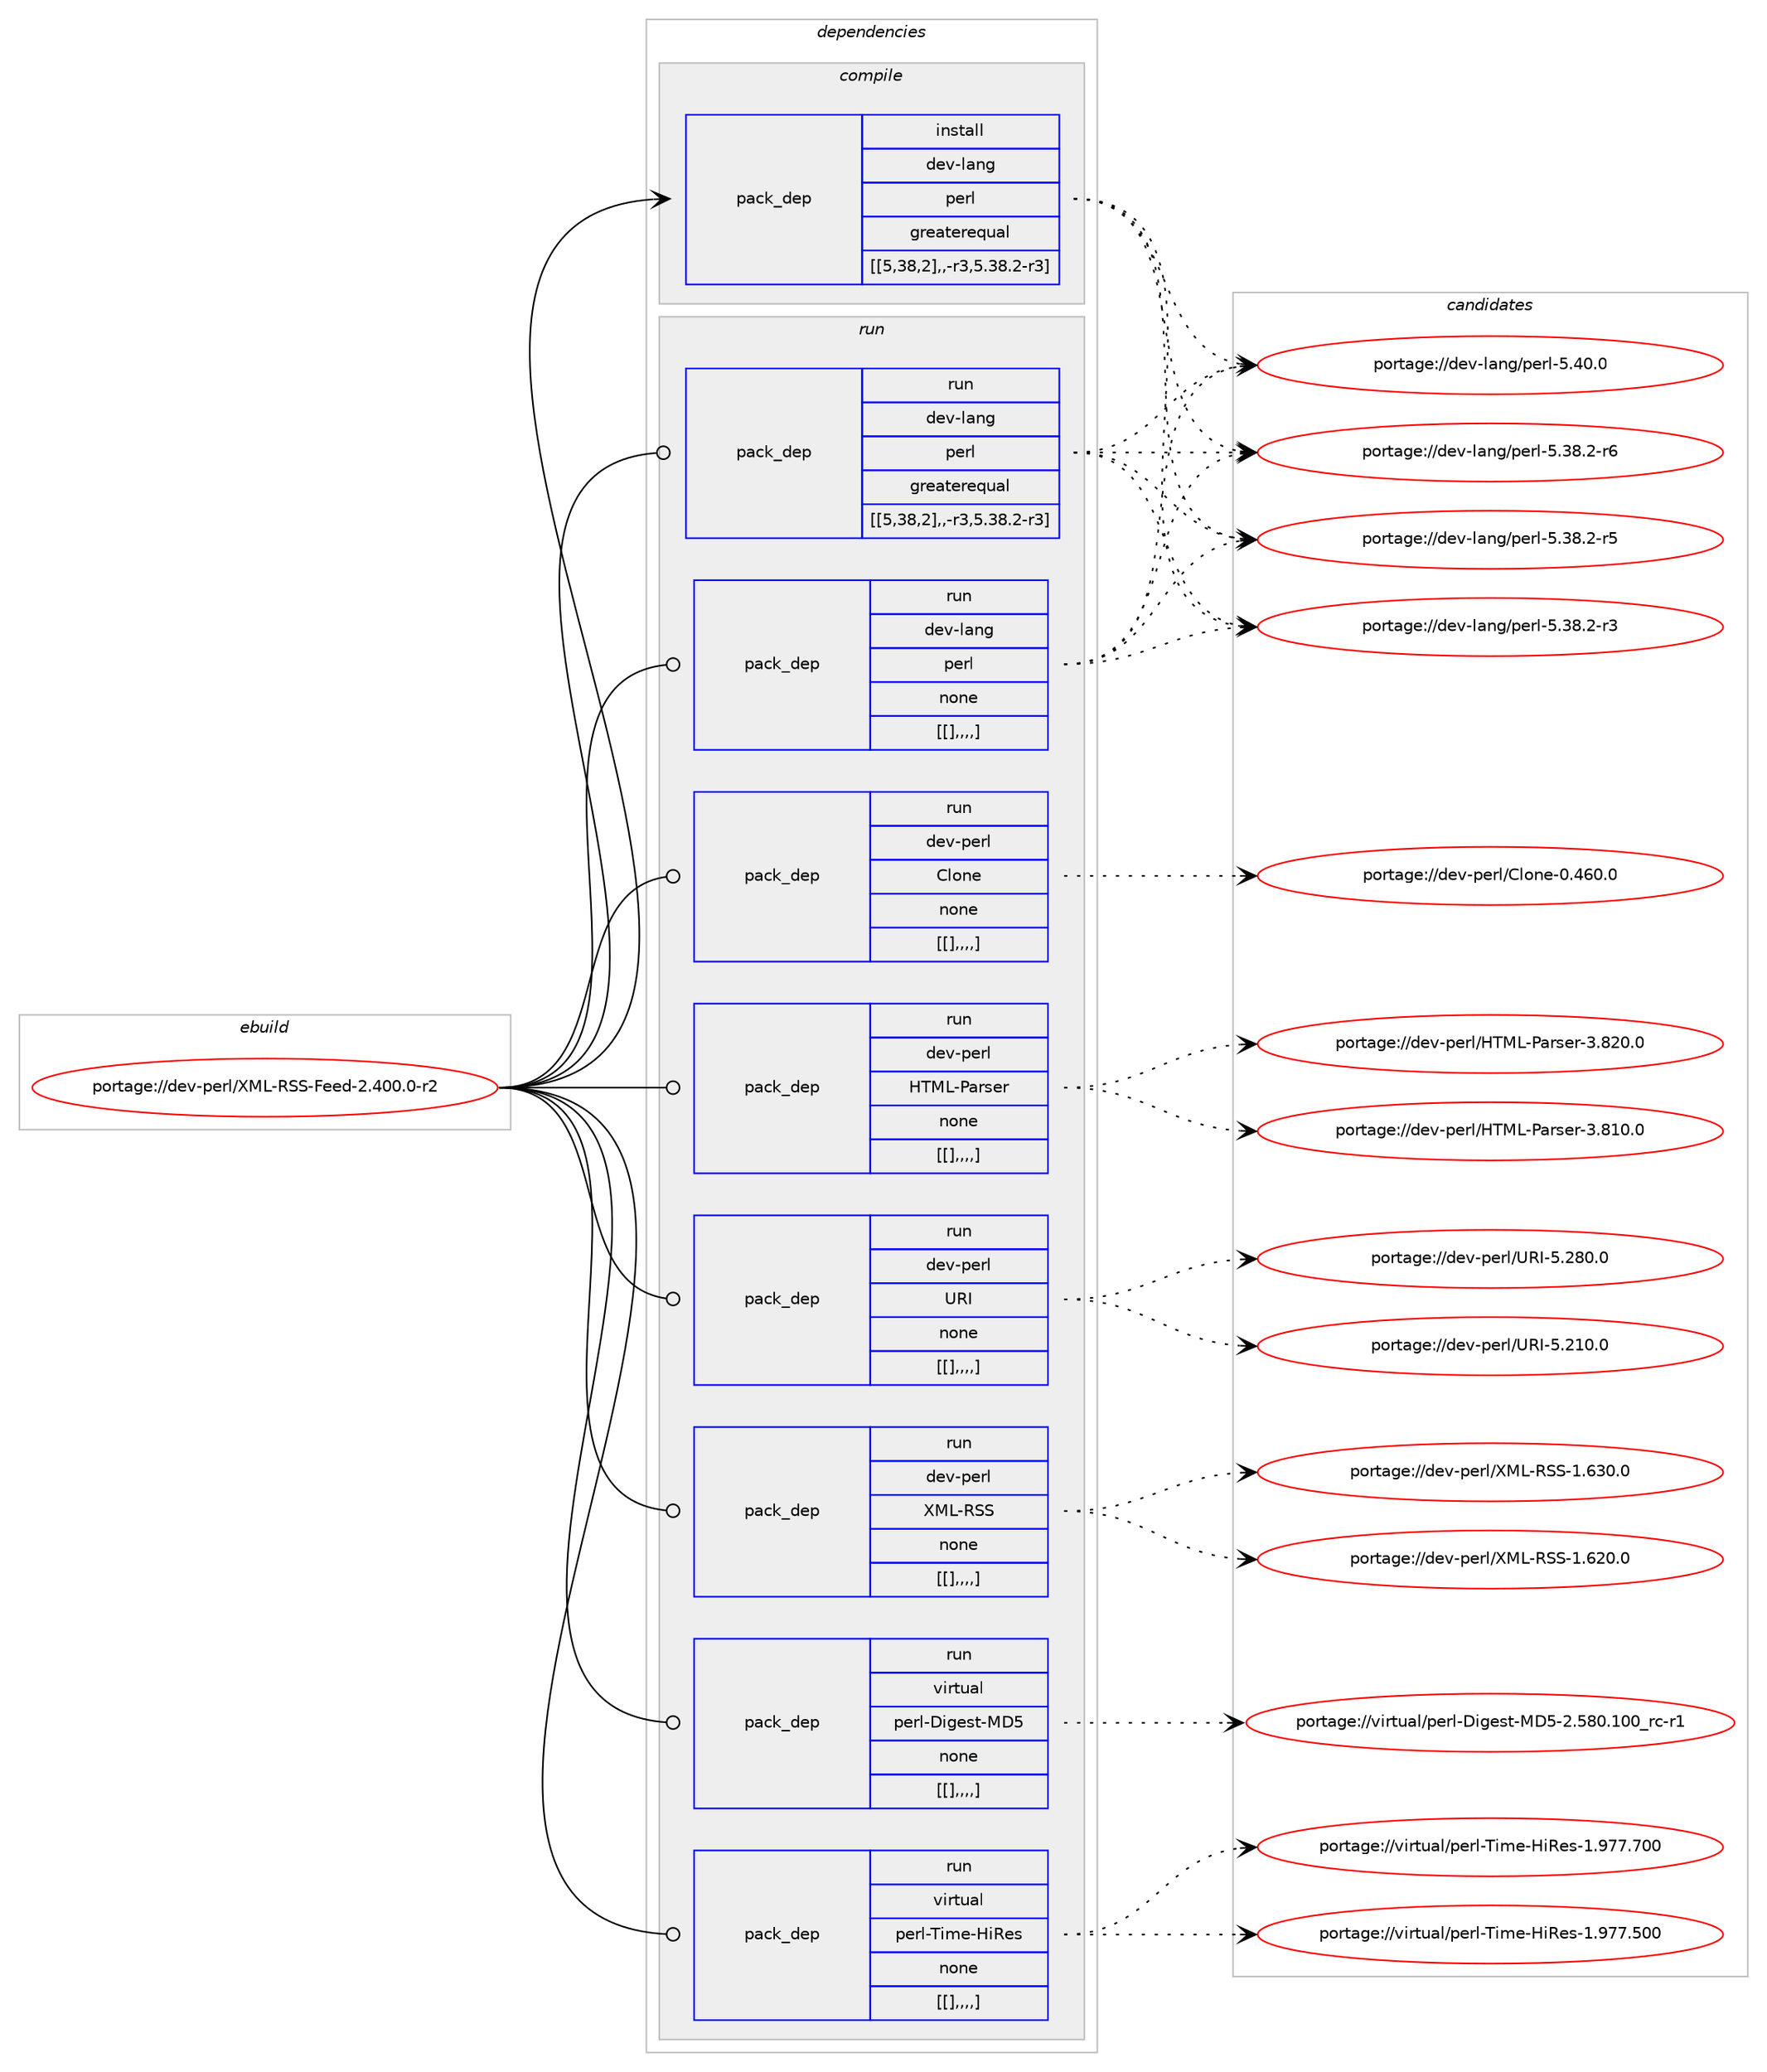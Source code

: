 digraph prolog {

# *************
# Graph options
# *************

newrank=true;
concentrate=true;
compound=true;
graph [rankdir=LR,fontname=Helvetica,fontsize=10,ranksep=1.5];#, ranksep=2.5, nodesep=0.2];
edge  [arrowhead=vee];
node  [fontname=Helvetica,fontsize=10];

# **********
# The ebuild
# **********

subgraph cluster_leftcol {
color=gray;
label=<<i>ebuild</i>>;
id [label="portage://dev-perl/XML-RSS-Feed-2.400.0-r2", color=red, width=4, href="../dev-perl/XML-RSS-Feed-2.400.0-r2.svg"];
}

# ****************
# The dependencies
# ****************

subgraph cluster_midcol {
color=gray;
label=<<i>dependencies</i>>;
subgraph cluster_compile {
fillcolor="#eeeeee";
style=filled;
label=<<i>compile</i>>;
subgraph pack108138 {
dependency139927 [label=<<TABLE BORDER="0" CELLBORDER="1" CELLSPACING="0" CELLPADDING="4" WIDTH="220"><TR><TD ROWSPAN="6" CELLPADDING="30">pack_dep</TD></TR><TR><TD WIDTH="110">install</TD></TR><TR><TD>dev-lang</TD></TR><TR><TD>perl</TD></TR><TR><TD>greaterequal</TD></TR><TR><TD>[[5,38,2],,-r3,5.38.2-r3]</TD></TR></TABLE>>, shape=none, color=blue];
}
id:e -> dependency139927:w [weight=20,style="solid",arrowhead="vee"];
}
subgraph cluster_compileandrun {
fillcolor="#eeeeee";
style=filled;
label=<<i>compile and run</i>>;
}
subgraph cluster_run {
fillcolor="#eeeeee";
style=filled;
label=<<i>run</i>>;
subgraph pack108139 {
dependency139928 [label=<<TABLE BORDER="0" CELLBORDER="1" CELLSPACING="0" CELLPADDING="4" WIDTH="220"><TR><TD ROWSPAN="6" CELLPADDING="30">pack_dep</TD></TR><TR><TD WIDTH="110">run</TD></TR><TR><TD>dev-lang</TD></TR><TR><TD>perl</TD></TR><TR><TD>greaterequal</TD></TR><TR><TD>[[5,38,2],,-r3,5.38.2-r3]</TD></TR></TABLE>>, shape=none, color=blue];
}
id:e -> dependency139928:w [weight=20,style="solid",arrowhead="odot"];
subgraph pack108140 {
dependency139929 [label=<<TABLE BORDER="0" CELLBORDER="1" CELLSPACING="0" CELLPADDING="4" WIDTH="220"><TR><TD ROWSPAN="6" CELLPADDING="30">pack_dep</TD></TR><TR><TD WIDTH="110">run</TD></TR><TR><TD>dev-lang</TD></TR><TR><TD>perl</TD></TR><TR><TD>none</TD></TR><TR><TD>[[],,,,]</TD></TR></TABLE>>, shape=none, color=blue];
}
id:e -> dependency139929:w [weight=20,style="solid",arrowhead="odot"];
subgraph pack108141 {
dependency139930 [label=<<TABLE BORDER="0" CELLBORDER="1" CELLSPACING="0" CELLPADDING="4" WIDTH="220"><TR><TD ROWSPAN="6" CELLPADDING="30">pack_dep</TD></TR><TR><TD WIDTH="110">run</TD></TR><TR><TD>dev-perl</TD></TR><TR><TD>Clone</TD></TR><TR><TD>none</TD></TR><TR><TD>[[],,,,]</TD></TR></TABLE>>, shape=none, color=blue];
}
id:e -> dependency139930:w [weight=20,style="solid",arrowhead="odot"];
subgraph pack108142 {
dependency139931 [label=<<TABLE BORDER="0" CELLBORDER="1" CELLSPACING="0" CELLPADDING="4" WIDTH="220"><TR><TD ROWSPAN="6" CELLPADDING="30">pack_dep</TD></TR><TR><TD WIDTH="110">run</TD></TR><TR><TD>dev-perl</TD></TR><TR><TD>HTML-Parser</TD></TR><TR><TD>none</TD></TR><TR><TD>[[],,,,]</TD></TR></TABLE>>, shape=none, color=blue];
}
id:e -> dependency139931:w [weight=20,style="solid",arrowhead="odot"];
subgraph pack108143 {
dependency139932 [label=<<TABLE BORDER="0" CELLBORDER="1" CELLSPACING="0" CELLPADDING="4" WIDTH="220"><TR><TD ROWSPAN="6" CELLPADDING="30">pack_dep</TD></TR><TR><TD WIDTH="110">run</TD></TR><TR><TD>dev-perl</TD></TR><TR><TD>URI</TD></TR><TR><TD>none</TD></TR><TR><TD>[[],,,,]</TD></TR></TABLE>>, shape=none, color=blue];
}
id:e -> dependency139932:w [weight=20,style="solid",arrowhead="odot"];
subgraph pack108144 {
dependency139933 [label=<<TABLE BORDER="0" CELLBORDER="1" CELLSPACING="0" CELLPADDING="4" WIDTH="220"><TR><TD ROWSPAN="6" CELLPADDING="30">pack_dep</TD></TR><TR><TD WIDTH="110">run</TD></TR><TR><TD>dev-perl</TD></TR><TR><TD>XML-RSS</TD></TR><TR><TD>none</TD></TR><TR><TD>[[],,,,]</TD></TR></TABLE>>, shape=none, color=blue];
}
id:e -> dependency139933:w [weight=20,style="solid",arrowhead="odot"];
subgraph pack108145 {
dependency139934 [label=<<TABLE BORDER="0" CELLBORDER="1" CELLSPACING="0" CELLPADDING="4" WIDTH="220"><TR><TD ROWSPAN="6" CELLPADDING="30">pack_dep</TD></TR><TR><TD WIDTH="110">run</TD></TR><TR><TD>virtual</TD></TR><TR><TD>perl-Digest-MD5</TD></TR><TR><TD>none</TD></TR><TR><TD>[[],,,,]</TD></TR></TABLE>>, shape=none, color=blue];
}
id:e -> dependency139934:w [weight=20,style="solid",arrowhead="odot"];
subgraph pack108146 {
dependency139935 [label=<<TABLE BORDER="0" CELLBORDER="1" CELLSPACING="0" CELLPADDING="4" WIDTH="220"><TR><TD ROWSPAN="6" CELLPADDING="30">pack_dep</TD></TR><TR><TD WIDTH="110">run</TD></TR><TR><TD>virtual</TD></TR><TR><TD>perl-Time-HiRes</TD></TR><TR><TD>none</TD></TR><TR><TD>[[],,,,]</TD></TR></TABLE>>, shape=none, color=blue];
}
id:e -> dependency139935:w [weight=20,style="solid",arrowhead="odot"];
}
}

# **************
# The candidates
# **************

subgraph cluster_choices {
rank=same;
color=gray;
label=<<i>candidates</i>>;

subgraph choice108138 {
color=black;
nodesep=1;
choice10010111845108971101034711210111410845534652484648 [label="portage://dev-lang/perl-5.40.0", color=red, width=4,href="../dev-lang/perl-5.40.0.svg"];
choice100101118451089711010347112101114108455346515646504511454 [label="portage://dev-lang/perl-5.38.2-r6", color=red, width=4,href="../dev-lang/perl-5.38.2-r6.svg"];
choice100101118451089711010347112101114108455346515646504511453 [label="portage://dev-lang/perl-5.38.2-r5", color=red, width=4,href="../dev-lang/perl-5.38.2-r5.svg"];
choice100101118451089711010347112101114108455346515646504511451 [label="portage://dev-lang/perl-5.38.2-r3", color=red, width=4,href="../dev-lang/perl-5.38.2-r3.svg"];
dependency139927:e -> choice10010111845108971101034711210111410845534652484648:w [style=dotted,weight="100"];
dependency139927:e -> choice100101118451089711010347112101114108455346515646504511454:w [style=dotted,weight="100"];
dependency139927:e -> choice100101118451089711010347112101114108455346515646504511453:w [style=dotted,weight="100"];
dependency139927:e -> choice100101118451089711010347112101114108455346515646504511451:w [style=dotted,weight="100"];
}
subgraph choice108139 {
color=black;
nodesep=1;
choice10010111845108971101034711210111410845534652484648 [label="portage://dev-lang/perl-5.40.0", color=red, width=4,href="../dev-lang/perl-5.40.0.svg"];
choice100101118451089711010347112101114108455346515646504511454 [label="portage://dev-lang/perl-5.38.2-r6", color=red, width=4,href="../dev-lang/perl-5.38.2-r6.svg"];
choice100101118451089711010347112101114108455346515646504511453 [label="portage://dev-lang/perl-5.38.2-r5", color=red, width=4,href="../dev-lang/perl-5.38.2-r5.svg"];
choice100101118451089711010347112101114108455346515646504511451 [label="portage://dev-lang/perl-5.38.2-r3", color=red, width=4,href="../dev-lang/perl-5.38.2-r3.svg"];
dependency139928:e -> choice10010111845108971101034711210111410845534652484648:w [style=dotted,weight="100"];
dependency139928:e -> choice100101118451089711010347112101114108455346515646504511454:w [style=dotted,weight="100"];
dependency139928:e -> choice100101118451089711010347112101114108455346515646504511453:w [style=dotted,weight="100"];
dependency139928:e -> choice100101118451089711010347112101114108455346515646504511451:w [style=dotted,weight="100"];
}
subgraph choice108140 {
color=black;
nodesep=1;
choice10010111845108971101034711210111410845534652484648 [label="portage://dev-lang/perl-5.40.0", color=red, width=4,href="../dev-lang/perl-5.40.0.svg"];
choice100101118451089711010347112101114108455346515646504511454 [label="portage://dev-lang/perl-5.38.2-r6", color=red, width=4,href="../dev-lang/perl-5.38.2-r6.svg"];
choice100101118451089711010347112101114108455346515646504511453 [label="portage://dev-lang/perl-5.38.2-r5", color=red, width=4,href="../dev-lang/perl-5.38.2-r5.svg"];
choice100101118451089711010347112101114108455346515646504511451 [label="portage://dev-lang/perl-5.38.2-r3", color=red, width=4,href="../dev-lang/perl-5.38.2-r3.svg"];
dependency139929:e -> choice10010111845108971101034711210111410845534652484648:w [style=dotted,weight="100"];
dependency139929:e -> choice100101118451089711010347112101114108455346515646504511454:w [style=dotted,weight="100"];
dependency139929:e -> choice100101118451089711010347112101114108455346515646504511453:w [style=dotted,weight="100"];
dependency139929:e -> choice100101118451089711010347112101114108455346515646504511451:w [style=dotted,weight="100"];
}
subgraph choice108141 {
color=black;
nodesep=1;
choice1001011184511210111410847671081111101014548465254484648 [label="portage://dev-perl/Clone-0.460.0", color=red, width=4,href="../dev-perl/Clone-0.460.0.svg"];
dependency139930:e -> choice1001011184511210111410847671081111101014548465254484648:w [style=dotted,weight="100"];
}
subgraph choice108142 {
color=black;
nodesep=1;
choice1001011184511210111410847728477764580971141151011144551465650484648 [label="portage://dev-perl/HTML-Parser-3.820.0", color=red, width=4,href="../dev-perl/HTML-Parser-3.820.0.svg"];
choice1001011184511210111410847728477764580971141151011144551465649484648 [label="portage://dev-perl/HTML-Parser-3.810.0", color=red, width=4,href="../dev-perl/HTML-Parser-3.810.0.svg"];
dependency139931:e -> choice1001011184511210111410847728477764580971141151011144551465650484648:w [style=dotted,weight="100"];
dependency139931:e -> choice1001011184511210111410847728477764580971141151011144551465649484648:w [style=dotted,weight="100"];
}
subgraph choice108143 {
color=black;
nodesep=1;
choice10010111845112101114108478582734553465056484648 [label="portage://dev-perl/URI-5.280.0", color=red, width=4,href="../dev-perl/URI-5.280.0.svg"];
choice10010111845112101114108478582734553465049484648 [label="portage://dev-perl/URI-5.210.0", color=red, width=4,href="../dev-perl/URI-5.210.0.svg"];
dependency139932:e -> choice10010111845112101114108478582734553465056484648:w [style=dotted,weight="100"];
dependency139932:e -> choice10010111845112101114108478582734553465049484648:w [style=dotted,weight="100"];
}
subgraph choice108144 {
color=black;
nodesep=1;
choice1001011184511210111410847887776458283834549465451484648 [label="portage://dev-perl/XML-RSS-1.630.0", color=red, width=4,href="../dev-perl/XML-RSS-1.630.0.svg"];
choice1001011184511210111410847887776458283834549465450484648 [label="portage://dev-perl/XML-RSS-1.620.0", color=red, width=4,href="../dev-perl/XML-RSS-1.620.0.svg"];
dependency139933:e -> choice1001011184511210111410847887776458283834549465451484648:w [style=dotted,weight="100"];
dependency139933:e -> choice1001011184511210111410847887776458283834549465450484648:w [style=dotted,weight="100"];
}
subgraph choice108145 {
color=black;
nodesep=1;
choice11810511411611797108471121011141084568105103101115116457768534550465356484649484895114994511449 [label="portage://virtual/perl-Digest-MD5-2.580.100_rc-r1", color=red, width=4,href="../virtual/perl-Digest-MD5-2.580.100_rc-r1.svg"];
dependency139934:e -> choice11810511411611797108471121011141084568105103101115116457768534550465356484649484895114994511449:w [style=dotted,weight="100"];
}
subgraph choice108146 {
color=black;
nodesep=1;
choice1181051141161179710847112101114108458410510910145721058210111545494657555546554848 [label="portage://virtual/perl-Time-HiRes-1.977.700", color=red, width=4,href="../virtual/perl-Time-HiRes-1.977.700.svg"];
choice1181051141161179710847112101114108458410510910145721058210111545494657555546534848 [label="portage://virtual/perl-Time-HiRes-1.977.500", color=red, width=4,href="../virtual/perl-Time-HiRes-1.977.500.svg"];
dependency139935:e -> choice1181051141161179710847112101114108458410510910145721058210111545494657555546554848:w [style=dotted,weight="100"];
dependency139935:e -> choice1181051141161179710847112101114108458410510910145721058210111545494657555546534848:w [style=dotted,weight="100"];
}
}

}
